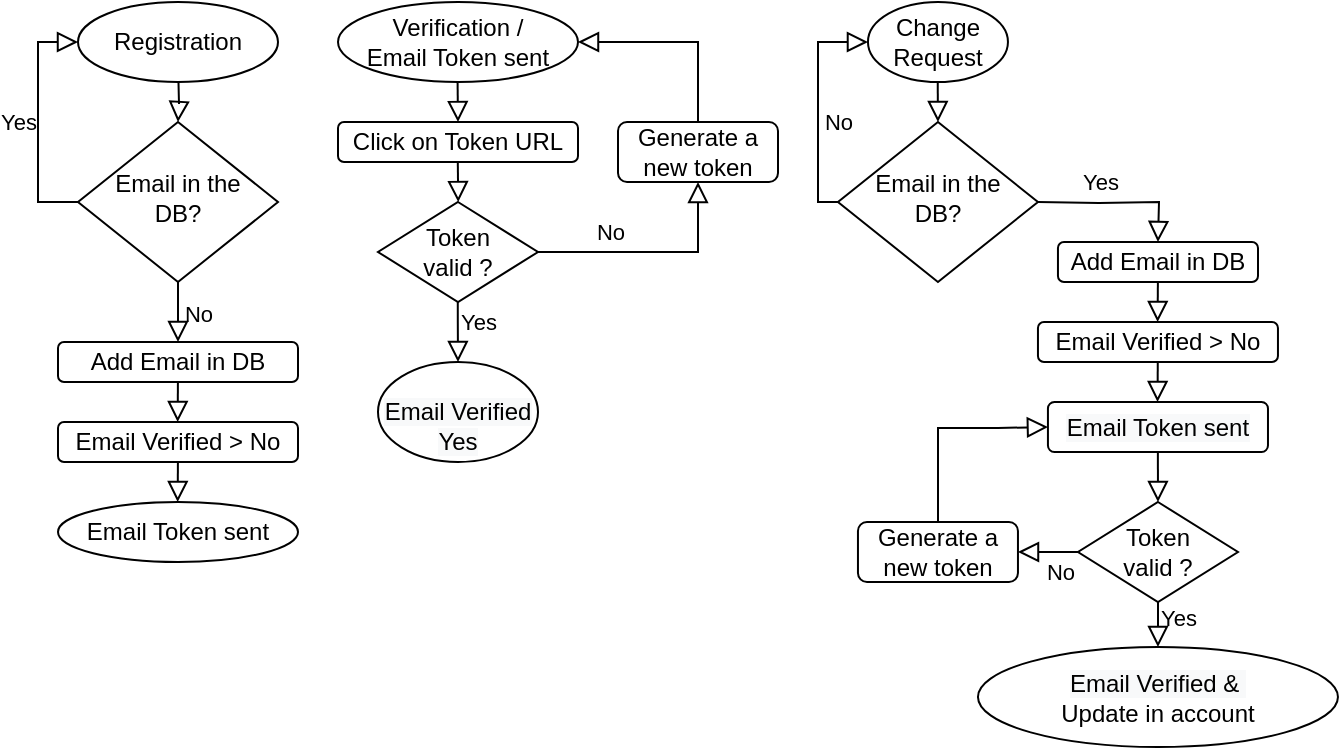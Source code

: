 <mxfile version="20.5.0" type="github">
  <diagram id="C5RBs43oDa-KdzZeNtuy" name="Page-1">
    <mxGraphModel dx="692" dy="489" grid="1" gridSize="10" guides="1" tooltips="1" connect="1" arrows="1" fold="1" page="1" pageScale="1" pageWidth="827" pageHeight="1169" math="0" shadow="0">
      <root>
        <mxCell id="WIyWlLk6GJQsqaUBKTNV-0" />
        <mxCell id="WIyWlLk6GJQsqaUBKTNV-1" parent="WIyWlLk6GJQsqaUBKTNV-0" />
        <mxCell id="WIyWlLk6GJQsqaUBKTNV-2" value="" style="rounded=0;html=1;jettySize=auto;orthogonalLoop=1;fontSize=11;endArrow=block;endFill=0;endSize=8;strokeWidth=1;shadow=0;labelBackgroundColor=none;edgeStyle=orthogonalEdgeStyle;" parent="WIyWlLk6GJQsqaUBKTNV-1" target="WIyWlLk6GJQsqaUBKTNV-6" edge="1">
          <mxGeometry relative="1" as="geometry">
            <mxPoint x="100" y="40" as="sourcePoint" />
          </mxGeometry>
        </mxCell>
        <mxCell id="WIyWlLk6GJQsqaUBKTNV-4" value="No" style="rounded=0;html=1;jettySize=auto;orthogonalLoop=1;fontSize=11;endArrow=block;endFill=0;endSize=8;strokeWidth=1;shadow=0;labelBackgroundColor=none;edgeStyle=orthogonalEdgeStyle;entryX=0.5;entryY=0;entryDx=0;entryDy=0;" parent="WIyWlLk6GJQsqaUBKTNV-1" source="WIyWlLk6GJQsqaUBKTNV-6" edge="1">
          <mxGeometry y="10" relative="1" as="geometry">
            <mxPoint as="offset" />
            <mxPoint x="100" y="180" as="targetPoint" />
            <Array as="points" />
          </mxGeometry>
        </mxCell>
        <mxCell id="WIyWlLk6GJQsqaUBKTNV-6" value="Email in the&lt;br&gt;DB?" style="rhombus;whiteSpace=wrap;html=1;shadow=0;fontFamily=Helvetica;fontSize=12;align=center;strokeWidth=1;spacing=6;spacingTop=-4;" parent="WIyWlLk6GJQsqaUBKTNV-1" vertex="1">
          <mxGeometry x="50" y="70" width="100" height="80" as="geometry" />
        </mxCell>
        <mxCell id="WIyWlLk6GJQsqaUBKTNV-12" value="Add Email in DB&lt;br&gt;" style="rounded=1;whiteSpace=wrap;html=1;fontSize=12;glass=0;strokeWidth=1;shadow=0;" parent="WIyWlLk6GJQsqaUBKTNV-1" vertex="1">
          <mxGeometry x="40" y="180" width="120" height="20" as="geometry" />
        </mxCell>
        <mxCell id="v3FpdHZN3Yp3Ian_TNyM-0" value="Yes" style="edgeStyle=orthogonalEdgeStyle;rounded=0;html=1;jettySize=auto;orthogonalLoop=1;fontSize=11;endArrow=block;endFill=0;endSize=8;strokeWidth=1;shadow=0;labelBackgroundColor=none;exitX=0;exitY=0.5;exitDx=0;exitDy=0;entryX=0;entryY=0.5;entryDx=0;entryDy=0;" edge="1" parent="WIyWlLk6GJQsqaUBKTNV-1" source="WIyWlLk6GJQsqaUBKTNV-6" target="v3FpdHZN3Yp3Ian_TNyM-4">
          <mxGeometry y="10" relative="1" as="geometry">
            <mxPoint as="offset" />
            <mxPoint x="159.973" y="140.021" as="sourcePoint" />
            <mxPoint x="30" y="30" as="targetPoint" />
            <Array as="points">
              <mxPoint x="30" y="110" />
              <mxPoint x="30" y="30" />
            </Array>
          </mxGeometry>
        </mxCell>
        <mxCell id="v3FpdHZN3Yp3Ian_TNyM-4" value="Registration" style="ellipse;whiteSpace=wrap;html=1;" vertex="1" parent="WIyWlLk6GJQsqaUBKTNV-1">
          <mxGeometry x="50" y="10" width="100" height="40" as="geometry" />
        </mxCell>
        <mxCell id="v3FpdHZN3Yp3Ian_TNyM-5" value="Email Verified &amp;gt; No" style="rounded=1;whiteSpace=wrap;html=1;" vertex="1" parent="WIyWlLk6GJQsqaUBKTNV-1">
          <mxGeometry x="40" y="220" width="120" height="20" as="geometry" />
        </mxCell>
        <mxCell id="v3FpdHZN3Yp3Ian_TNyM-7" value="" style="rounded=0;html=1;jettySize=auto;orthogonalLoop=1;fontSize=11;endArrow=block;endFill=0;endSize=8;strokeWidth=1;shadow=0;labelBackgroundColor=none;edgeStyle=orthogonalEdgeStyle;entryX=0.5;entryY=0;entryDx=0;entryDy=0;" edge="1" parent="WIyWlLk6GJQsqaUBKTNV-1">
          <mxGeometry y="10" relative="1" as="geometry">
            <mxPoint as="offset" />
            <mxPoint x="99.96" y="200" as="sourcePoint" />
            <mxPoint x="99.84" y="220" as="targetPoint" />
            <Array as="points" />
          </mxGeometry>
        </mxCell>
        <mxCell id="v3FpdHZN3Yp3Ian_TNyM-9" value="" style="rounded=0;html=1;jettySize=auto;orthogonalLoop=1;fontSize=11;endArrow=block;endFill=0;endSize=8;strokeWidth=1;shadow=0;labelBackgroundColor=none;edgeStyle=orthogonalEdgeStyle;entryX=0.5;entryY=0;entryDx=0;entryDy=0;" edge="1" parent="WIyWlLk6GJQsqaUBKTNV-1">
          <mxGeometry y="10" relative="1" as="geometry">
            <mxPoint as="offset" />
            <mxPoint x="99.96" y="240" as="sourcePoint" />
            <mxPoint x="99.84" y="260" as="targetPoint" />
            <Array as="points" />
          </mxGeometry>
        </mxCell>
        <mxCell id="v3FpdHZN3Yp3Ian_TNyM-10" value="Email Token sent" style="ellipse;whiteSpace=wrap;html=1;" vertex="1" parent="WIyWlLk6GJQsqaUBKTNV-1">
          <mxGeometry x="40" y="260" width="120" height="30" as="geometry" />
        </mxCell>
        <mxCell id="v3FpdHZN3Yp3Ian_TNyM-22" value="Verification /&lt;br&gt;Email Token sent" style="ellipse;whiteSpace=wrap;html=1;" vertex="1" parent="WIyWlLk6GJQsqaUBKTNV-1">
          <mxGeometry x="180" y="10" width="120" height="40" as="geometry" />
        </mxCell>
        <mxCell id="v3FpdHZN3Yp3Ian_TNyM-23" value="Click on Token URL" style="rounded=1;whiteSpace=wrap;html=1;" vertex="1" parent="WIyWlLk6GJQsqaUBKTNV-1">
          <mxGeometry x="180" y="70" width="120" height="20" as="geometry" />
        </mxCell>
        <mxCell id="v3FpdHZN3Yp3Ian_TNyM-24" value="" style="rounded=0;html=1;jettySize=auto;orthogonalLoop=1;fontSize=11;endArrow=block;endFill=0;endSize=8;strokeWidth=1;shadow=0;labelBackgroundColor=none;edgeStyle=orthogonalEdgeStyle;" edge="1" parent="WIyWlLk6GJQsqaUBKTNV-1">
          <mxGeometry relative="1" as="geometry">
            <mxPoint x="239.79" y="50.0" as="sourcePoint" />
            <mxPoint x="240" y="70.0" as="targetPoint" />
          </mxGeometry>
        </mxCell>
        <mxCell id="v3FpdHZN3Yp3Ian_TNyM-25" value="Token&lt;br&gt;valid ?" style="rhombus;whiteSpace=wrap;html=1;" vertex="1" parent="WIyWlLk6GJQsqaUBKTNV-1">
          <mxGeometry x="200" y="110" width="80" height="50" as="geometry" />
        </mxCell>
        <mxCell id="v3FpdHZN3Yp3Ian_TNyM-26" value="" style="rounded=0;html=1;jettySize=auto;orthogonalLoop=1;fontSize=11;endArrow=block;endFill=0;endSize=8;strokeWidth=1;shadow=0;labelBackgroundColor=none;edgeStyle=orthogonalEdgeStyle;" edge="1" parent="WIyWlLk6GJQsqaUBKTNV-1">
          <mxGeometry relative="1" as="geometry">
            <mxPoint x="239.9" y="90.0" as="sourcePoint" />
            <mxPoint x="240.11" y="110.0" as="targetPoint" />
          </mxGeometry>
        </mxCell>
        <mxCell id="v3FpdHZN3Yp3Ian_TNyM-27" value="No" style="rounded=0;html=1;jettySize=auto;orthogonalLoop=1;fontSize=11;endArrow=block;endFill=0;endSize=8;strokeWidth=1;shadow=0;labelBackgroundColor=none;edgeStyle=orthogonalEdgeStyle;exitX=1;exitY=0.5;exitDx=0;exitDy=0;entryX=0.5;entryY=1;entryDx=0;entryDy=0;" edge="1" parent="WIyWlLk6GJQsqaUBKTNV-1" source="v3FpdHZN3Yp3Ian_TNyM-25" target="v3FpdHZN3Yp3Ian_TNyM-28">
          <mxGeometry x="-0.385" y="10" relative="1" as="geometry">
            <mxPoint x="259.9" y="110.0" as="sourcePoint" />
            <mxPoint x="320" y="130" as="targetPoint" />
            <Array as="points">
              <mxPoint x="360" y="135" />
            </Array>
            <mxPoint as="offset" />
          </mxGeometry>
        </mxCell>
        <mxCell id="v3FpdHZN3Yp3Ian_TNyM-28" value="Generate a &lt;br&gt;new token" style="rounded=1;whiteSpace=wrap;html=1;" vertex="1" parent="WIyWlLk6GJQsqaUBKTNV-1">
          <mxGeometry x="320" y="70" width="80" height="30" as="geometry" />
        </mxCell>
        <mxCell id="v3FpdHZN3Yp3Ian_TNyM-29" value="" style="rounded=0;html=1;jettySize=auto;orthogonalLoop=1;fontSize=11;endArrow=block;endFill=0;endSize=8;strokeWidth=1;shadow=0;labelBackgroundColor=none;edgeStyle=orthogonalEdgeStyle;exitX=0.5;exitY=0;exitDx=0;exitDy=0;entryX=1;entryY=0.5;entryDx=0;entryDy=0;" edge="1" parent="WIyWlLk6GJQsqaUBKTNV-1" source="v3FpdHZN3Yp3Ian_TNyM-28" target="v3FpdHZN3Yp3Ian_TNyM-22">
          <mxGeometry relative="1" as="geometry">
            <mxPoint x="290" y="160" as="sourcePoint" />
            <mxPoint x="370" y="20" as="targetPoint" />
            <Array as="points">
              <mxPoint x="360" y="30" />
            </Array>
          </mxGeometry>
        </mxCell>
        <mxCell id="v3FpdHZN3Yp3Ian_TNyM-30" value="Yes" style="rounded=0;html=1;jettySize=auto;orthogonalLoop=1;fontSize=11;endArrow=block;endFill=0;endSize=8;strokeWidth=1;shadow=0;labelBackgroundColor=none;edgeStyle=orthogonalEdgeStyle;" edge="1" parent="WIyWlLk6GJQsqaUBKTNV-1">
          <mxGeometry x="-0.33" y="10" relative="1" as="geometry">
            <mxPoint x="239.89" y="160" as="sourcePoint" />
            <mxPoint x="240" y="190" as="targetPoint" />
            <Array as="points">
              <mxPoint x="240" y="170" />
              <mxPoint x="240" y="170" />
            </Array>
            <mxPoint as="offset" />
          </mxGeometry>
        </mxCell>
        <mxCell id="v3FpdHZN3Yp3Ian_TNyM-32" value="&lt;br&gt;&lt;span style=&quot;color: rgb(0, 0, 0); font-family: Helvetica; font-size: 12px; font-style: normal; font-variant-ligatures: normal; font-variant-caps: normal; font-weight: 400; letter-spacing: normal; orphans: 2; text-align: center; text-indent: 0px; text-transform: none; widows: 2; word-spacing: 0px; -webkit-text-stroke-width: 0px; background-color: rgb(248, 249, 250); text-decoration-thickness: initial; text-decoration-style: initial; text-decoration-color: initial; float: none; display: inline !important;&quot;&gt;Email Verified&lt;br&gt;Yes&lt;/span&gt;&lt;br&gt;" style="ellipse;whiteSpace=wrap;html=1;" vertex="1" parent="WIyWlLk6GJQsqaUBKTNV-1">
          <mxGeometry x="200" y="190" width="80" height="50" as="geometry" />
        </mxCell>
        <mxCell id="v3FpdHZN3Yp3Ian_TNyM-33" value="Change&lt;br&gt;Request" style="ellipse;whiteSpace=wrap;html=1;" vertex="1" parent="WIyWlLk6GJQsqaUBKTNV-1">
          <mxGeometry x="444.98" y="10" width="70" height="40" as="geometry" />
        </mxCell>
        <mxCell id="v3FpdHZN3Yp3Ian_TNyM-34" value="Email in the&lt;br&gt;DB?" style="rhombus;whiteSpace=wrap;html=1;shadow=0;fontFamily=Helvetica;fontSize=12;align=center;strokeWidth=1;spacing=6;spacingTop=-4;" vertex="1" parent="WIyWlLk6GJQsqaUBKTNV-1">
          <mxGeometry x="429.98" y="70" width="100" height="80" as="geometry" />
        </mxCell>
        <mxCell id="v3FpdHZN3Yp3Ian_TNyM-35" value="" style="rounded=0;html=1;jettySize=auto;orthogonalLoop=1;fontSize=11;endArrow=block;endFill=0;endSize=8;strokeWidth=1;shadow=0;labelBackgroundColor=none;edgeStyle=orthogonalEdgeStyle;" edge="1" parent="WIyWlLk6GJQsqaUBKTNV-1">
          <mxGeometry relative="1" as="geometry">
            <mxPoint x="479.86" y="50" as="sourcePoint" />
            <mxPoint x="479.98" y="70" as="targetPoint" />
          </mxGeometry>
        </mxCell>
        <mxCell id="v3FpdHZN3Yp3Ian_TNyM-36" value="" style="rounded=0;html=1;jettySize=auto;orthogonalLoop=1;fontSize=11;endArrow=block;endFill=0;endSize=8;strokeWidth=1;shadow=0;labelBackgroundColor=none;edgeStyle=orthogonalEdgeStyle;" edge="1" parent="WIyWlLk6GJQsqaUBKTNV-1">
          <mxGeometry relative="1" as="geometry">
            <mxPoint x="530" y="110" as="sourcePoint" />
            <mxPoint x="589.98" y="130" as="targetPoint" />
          </mxGeometry>
        </mxCell>
        <mxCell id="v3FpdHZN3Yp3Ian_TNyM-56" value="Yes" style="edgeLabel;html=1;align=center;verticalAlign=middle;resizable=0;points=[];" vertex="1" connectable="0" parent="v3FpdHZN3Yp3Ian_TNyM-36">
          <mxGeometry x="-0.646" relative="1" as="geometry">
            <mxPoint x="16" y="-10" as="offset" />
          </mxGeometry>
        </mxCell>
        <mxCell id="v3FpdHZN3Yp3Ian_TNyM-37" value="No" style="edgeStyle=orthogonalEdgeStyle;rounded=0;html=1;jettySize=auto;orthogonalLoop=1;fontSize=11;endArrow=block;endFill=0;endSize=8;strokeWidth=1;shadow=0;labelBackgroundColor=none;exitX=0;exitY=0.5;exitDx=0;exitDy=0;entryX=0;entryY=0.5;entryDx=0;entryDy=0;" edge="1" parent="WIyWlLk6GJQsqaUBKTNV-1" target="v3FpdHZN3Yp3Ian_TNyM-33">
          <mxGeometry x="-0.13" y="-10" relative="1" as="geometry">
            <mxPoint as="offset" />
            <mxPoint x="429.98" y="109.98" as="sourcePoint" />
            <mxPoint x="429.98" y="29.98" as="targetPoint" />
            <Array as="points">
              <mxPoint x="419.98" y="110" />
              <mxPoint x="419.98" y="30" />
            </Array>
          </mxGeometry>
        </mxCell>
        <mxCell id="v3FpdHZN3Yp3Ian_TNyM-38" value="Add Email in DB&lt;br&gt;" style="rounded=1;whiteSpace=wrap;html=1;fontSize=12;glass=0;strokeWidth=1;shadow=0;" vertex="1" parent="WIyWlLk6GJQsqaUBKTNV-1">
          <mxGeometry x="539.98" y="130" width="100.02" height="20" as="geometry" />
        </mxCell>
        <mxCell id="v3FpdHZN3Yp3Ian_TNyM-39" value="Email Verified &amp;gt; No" style="rounded=1;whiteSpace=wrap;html=1;" vertex="1" parent="WIyWlLk6GJQsqaUBKTNV-1">
          <mxGeometry x="529.98" y="170" width="120" height="20" as="geometry" />
        </mxCell>
        <mxCell id="v3FpdHZN3Yp3Ian_TNyM-40" value="" style="rounded=0;html=1;jettySize=auto;orthogonalLoop=1;fontSize=11;endArrow=block;endFill=0;endSize=8;strokeWidth=1;shadow=0;labelBackgroundColor=none;edgeStyle=orthogonalEdgeStyle;entryX=0.5;entryY=0;entryDx=0;entryDy=0;" edge="1" parent="WIyWlLk6GJQsqaUBKTNV-1">
          <mxGeometry y="10" relative="1" as="geometry">
            <mxPoint as="offset" />
            <mxPoint x="589.94" y="150" as="sourcePoint" />
            <mxPoint x="589.82" y="170" as="targetPoint" />
            <Array as="points" />
          </mxGeometry>
        </mxCell>
        <mxCell id="v3FpdHZN3Yp3Ian_TNyM-41" value="&lt;span style=&quot;color: rgb(0, 0, 0); font-family: Helvetica; font-size: 12px; font-style: normal; font-variant-ligatures: normal; font-variant-caps: normal; font-weight: 400; letter-spacing: normal; orphans: 2; text-align: center; text-indent: 0px; text-transform: none; widows: 2; word-spacing: 0px; -webkit-text-stroke-width: 0px; background-color: rgb(248, 249, 250); text-decoration-thickness: initial; text-decoration-style: initial; text-decoration-color: initial; float: none; display: inline !important;&quot;&gt;Email Token sent&lt;/span&gt;" style="rounded=1;whiteSpace=wrap;html=1;arcSize=13;" vertex="1" parent="WIyWlLk6GJQsqaUBKTNV-1">
          <mxGeometry x="534.97" y="210" width="110.02" height="25" as="geometry" />
        </mxCell>
        <mxCell id="v3FpdHZN3Yp3Ian_TNyM-42" style="edgeStyle=orthogonalEdgeStyle;rounded=0;orthogonalLoop=1;jettySize=auto;html=1;exitX=0.5;exitY=1;exitDx=0;exitDy=0;" edge="1" parent="WIyWlLk6GJQsqaUBKTNV-1" source="v3FpdHZN3Yp3Ian_TNyM-41" target="v3FpdHZN3Yp3Ian_TNyM-41">
          <mxGeometry relative="1" as="geometry" />
        </mxCell>
        <mxCell id="v3FpdHZN3Yp3Ian_TNyM-43" value="" style="rounded=0;html=1;jettySize=auto;orthogonalLoop=1;fontSize=11;endArrow=block;endFill=0;endSize=8;strokeWidth=1;shadow=0;labelBackgroundColor=none;edgeStyle=orthogonalEdgeStyle;entryX=0.5;entryY=0;entryDx=0;entryDy=0;" edge="1" parent="WIyWlLk6GJQsqaUBKTNV-1">
          <mxGeometry y="10" relative="1" as="geometry">
            <mxPoint as="offset" />
            <mxPoint x="589.89" y="190" as="sourcePoint" />
            <mxPoint x="589.77" y="210" as="targetPoint" />
            <Array as="points" />
          </mxGeometry>
        </mxCell>
        <mxCell id="v3FpdHZN3Yp3Ian_TNyM-44" value="Token&lt;br&gt;valid ?" style="rhombus;whiteSpace=wrap;html=1;" vertex="1" parent="WIyWlLk6GJQsqaUBKTNV-1">
          <mxGeometry x="549.99" y="260" width="80" height="50" as="geometry" />
        </mxCell>
        <mxCell id="v3FpdHZN3Yp3Ian_TNyM-45" value="Yes" style="rounded=0;html=1;jettySize=auto;orthogonalLoop=1;fontSize=11;endArrow=block;endFill=0;endSize=8;strokeWidth=1;shadow=0;labelBackgroundColor=none;edgeStyle=orthogonalEdgeStyle;entryX=0.5;entryY=0;entryDx=0;entryDy=0;" edge="1" parent="WIyWlLk6GJQsqaUBKTNV-1" target="v3FpdHZN3Yp3Ian_TNyM-47">
          <mxGeometry x="-0.33" y="10" relative="1" as="geometry">
            <mxPoint x="590" y="310" as="sourcePoint" />
            <mxPoint x="589.86" y="330" as="targetPoint" />
            <Array as="points">
              <mxPoint x="589.98" y="310.5" />
            </Array>
            <mxPoint as="offset" />
          </mxGeometry>
        </mxCell>
        <mxCell id="v3FpdHZN3Yp3Ian_TNyM-47" value="&lt;span style=&quot;color: rgb(0, 0, 0); font-family: Helvetica; font-size: 12px; font-style: normal; font-variant-ligatures: normal; font-variant-caps: normal; font-weight: 400; letter-spacing: normal; orphans: 2; text-align: center; text-indent: 0px; text-transform: none; widows: 2; word-spacing: 0px; -webkit-text-stroke-width: 0px; background-color: rgb(248, 249, 250); text-decoration-thickness: initial; text-decoration-style: initial; text-decoration-color: initial; float: none; display: inline !important;&quot;&gt;Email Verified &amp;amp;&amp;nbsp;&lt;br&gt;&lt;/span&gt;Update in account" style="ellipse;whiteSpace=wrap;html=1;" vertex="1" parent="WIyWlLk6GJQsqaUBKTNV-1">
          <mxGeometry x="499.98" y="332.5" width="180" height="50" as="geometry" />
        </mxCell>
        <mxCell id="v3FpdHZN3Yp3Ian_TNyM-49" value="Generate a &lt;br&gt;new token" style="rounded=1;whiteSpace=wrap;html=1;" vertex="1" parent="WIyWlLk6GJQsqaUBKTNV-1">
          <mxGeometry x="439.98" y="270" width="80" height="30" as="geometry" />
        </mxCell>
        <mxCell id="v3FpdHZN3Yp3Ian_TNyM-53" value="" style="rounded=0;html=1;jettySize=auto;orthogonalLoop=1;fontSize=11;endArrow=block;endFill=0;endSize=8;strokeWidth=1;shadow=0;labelBackgroundColor=none;edgeStyle=orthogonalEdgeStyle;entryX=0.5;entryY=0;entryDx=0;entryDy=0;" edge="1" parent="WIyWlLk6GJQsqaUBKTNV-1" target="v3FpdHZN3Yp3Ian_TNyM-44">
          <mxGeometry y="10" relative="1" as="geometry">
            <mxPoint as="offset" />
            <mxPoint x="589.94" y="235" as="sourcePoint" />
            <mxPoint x="589.82" y="255" as="targetPoint" />
            <Array as="points" />
          </mxGeometry>
        </mxCell>
        <mxCell id="v3FpdHZN3Yp3Ian_TNyM-54" value="No" style="rounded=0;html=1;jettySize=auto;orthogonalLoop=1;fontSize=11;endArrow=block;endFill=0;endSize=8;strokeWidth=1;shadow=0;labelBackgroundColor=none;edgeStyle=orthogonalEdgeStyle;exitX=0;exitY=0.5;exitDx=0;exitDy=0;" edge="1" parent="WIyWlLk6GJQsqaUBKTNV-1" source="v3FpdHZN3Yp3Ian_TNyM-44">
          <mxGeometry x="-0.385" y="10" relative="1" as="geometry">
            <mxPoint x="529.55" y="320" as="sourcePoint" />
            <mxPoint x="520" y="285" as="targetPoint" />
            <Array as="points">
              <mxPoint x="530" y="285" />
            </Array>
            <mxPoint as="offset" />
          </mxGeometry>
        </mxCell>
        <mxCell id="v3FpdHZN3Yp3Ian_TNyM-55" value="" style="rounded=0;html=1;jettySize=auto;orthogonalLoop=1;fontSize=11;endArrow=block;endFill=0;endSize=8;strokeWidth=1;shadow=0;labelBackgroundColor=none;edgeStyle=orthogonalEdgeStyle;exitX=0.5;exitY=0;exitDx=0;exitDy=0;entryX=0;entryY=0.5;entryDx=0;entryDy=0;" edge="1" parent="WIyWlLk6GJQsqaUBKTNV-1" target="v3FpdHZN3Yp3Ian_TNyM-41">
          <mxGeometry relative="1" as="geometry">
            <mxPoint x="480" y="270" as="sourcePoint" />
            <mxPoint x="510" y="230" as="targetPoint" />
            <Array as="points">
              <mxPoint x="480" y="223" />
              <mxPoint x="510" y="223" />
            </Array>
          </mxGeometry>
        </mxCell>
      </root>
    </mxGraphModel>
  </diagram>
</mxfile>

